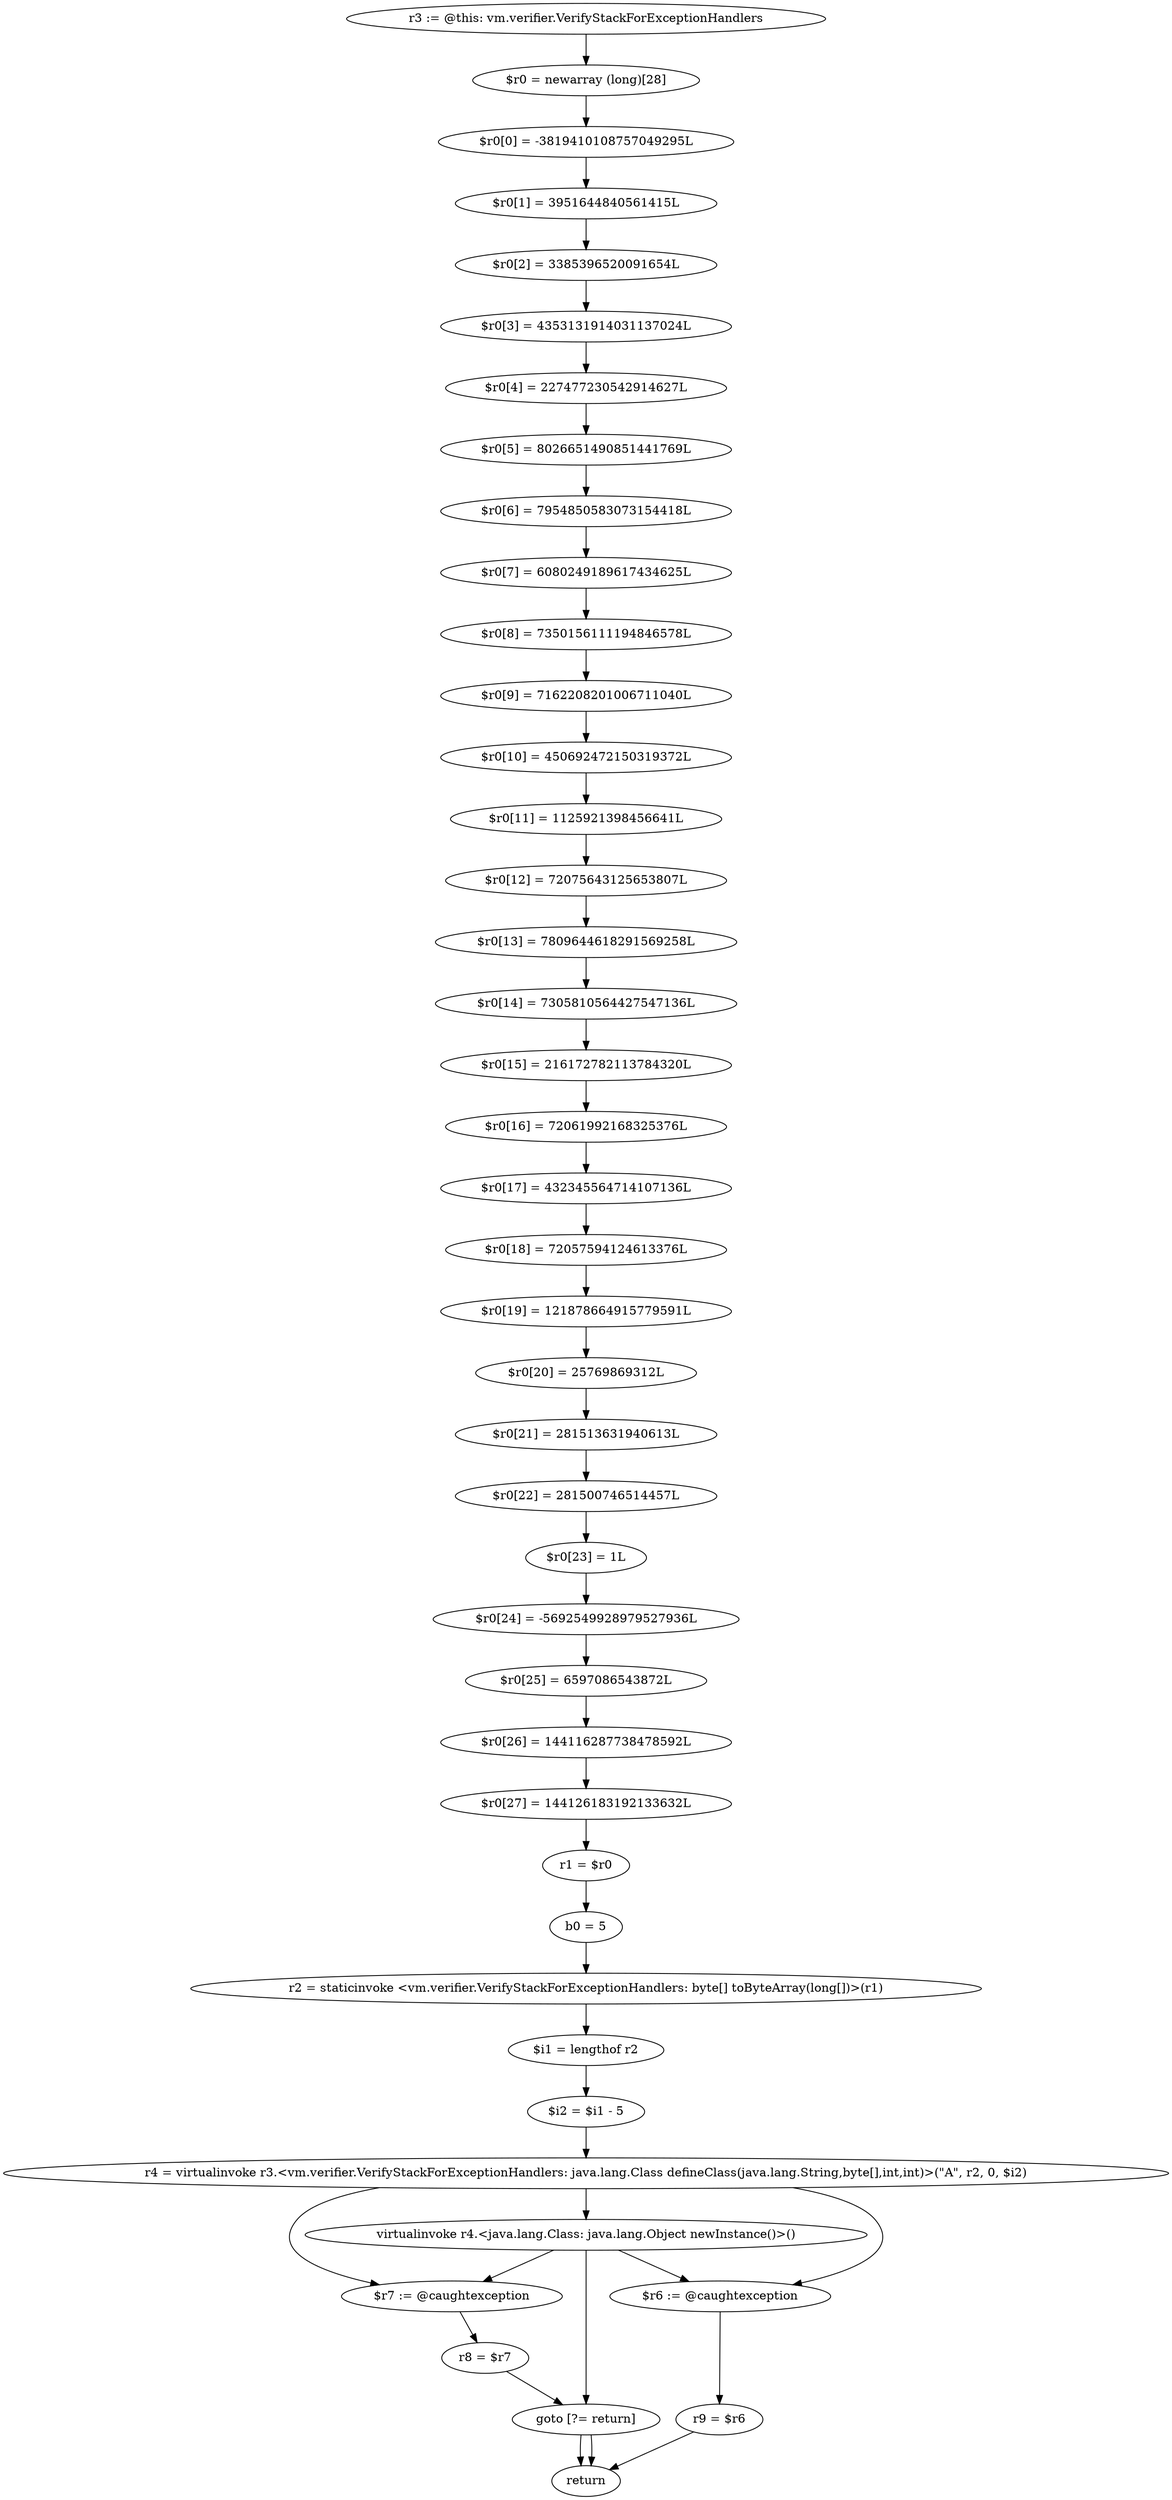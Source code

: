 digraph "unitGraph" {
    "r3 := @this: vm.verifier.VerifyStackForExceptionHandlers"
    "$r0 = newarray (long)[28]"
    "$r0[0] = -3819410108757049295L"
    "$r0[1] = 3951644840561415L"
    "$r0[2] = 3385396520091654L"
    "$r0[3] = 4353131914031137024L"
    "$r0[4] = 227477230542914627L"
    "$r0[5] = 8026651490851441769L"
    "$r0[6] = 7954850583073154418L"
    "$r0[7] = 6080249189617434625L"
    "$r0[8] = 7350156111194846578L"
    "$r0[9] = 7162208201006711040L"
    "$r0[10] = 450692472150319372L"
    "$r0[11] = 1125921398456641L"
    "$r0[12] = 72075643125653807L"
    "$r0[13] = 7809644618291569258L"
    "$r0[14] = 7305810564427547136L"
    "$r0[15] = 216172782113784320L"
    "$r0[16] = 72061992168325376L"
    "$r0[17] = 432345564714107136L"
    "$r0[18] = 72057594124613376L"
    "$r0[19] = 121878664915779591L"
    "$r0[20] = 25769869312L"
    "$r0[21] = 281513631940613L"
    "$r0[22] = 281500746514457L"
    "$r0[23] = 1L"
    "$r0[24] = -5692549928979527936L"
    "$r0[25] = 6597086543872L"
    "$r0[26] = 144116287738478592L"
    "$r0[27] = 144126183192133632L"
    "r1 = $r0"
    "b0 = 5"
    "r2 = staticinvoke <vm.verifier.VerifyStackForExceptionHandlers: byte[] toByteArray(long[])>(r1)"
    "$i1 = lengthof r2"
    "$i2 = $i1 - 5"
    "r4 = virtualinvoke r3.<vm.verifier.VerifyStackForExceptionHandlers: java.lang.Class defineClass(java.lang.String,byte[],int,int)>(\"A\", r2, 0, $i2)"
    "virtualinvoke r4.<java.lang.Class: java.lang.Object newInstance()>()"
    "goto [?= return]"
    "$r7 := @caughtexception"
    "r8 = $r7"
    "$r6 := @caughtexception"
    "r9 = $r6"
    "return"
    "r3 := @this: vm.verifier.VerifyStackForExceptionHandlers"->"$r0 = newarray (long)[28]";
    "$r0 = newarray (long)[28]"->"$r0[0] = -3819410108757049295L";
    "$r0[0] = -3819410108757049295L"->"$r0[1] = 3951644840561415L";
    "$r0[1] = 3951644840561415L"->"$r0[2] = 3385396520091654L";
    "$r0[2] = 3385396520091654L"->"$r0[3] = 4353131914031137024L";
    "$r0[3] = 4353131914031137024L"->"$r0[4] = 227477230542914627L";
    "$r0[4] = 227477230542914627L"->"$r0[5] = 8026651490851441769L";
    "$r0[5] = 8026651490851441769L"->"$r0[6] = 7954850583073154418L";
    "$r0[6] = 7954850583073154418L"->"$r0[7] = 6080249189617434625L";
    "$r0[7] = 6080249189617434625L"->"$r0[8] = 7350156111194846578L";
    "$r0[8] = 7350156111194846578L"->"$r0[9] = 7162208201006711040L";
    "$r0[9] = 7162208201006711040L"->"$r0[10] = 450692472150319372L";
    "$r0[10] = 450692472150319372L"->"$r0[11] = 1125921398456641L";
    "$r0[11] = 1125921398456641L"->"$r0[12] = 72075643125653807L";
    "$r0[12] = 72075643125653807L"->"$r0[13] = 7809644618291569258L";
    "$r0[13] = 7809644618291569258L"->"$r0[14] = 7305810564427547136L";
    "$r0[14] = 7305810564427547136L"->"$r0[15] = 216172782113784320L";
    "$r0[15] = 216172782113784320L"->"$r0[16] = 72061992168325376L";
    "$r0[16] = 72061992168325376L"->"$r0[17] = 432345564714107136L";
    "$r0[17] = 432345564714107136L"->"$r0[18] = 72057594124613376L";
    "$r0[18] = 72057594124613376L"->"$r0[19] = 121878664915779591L";
    "$r0[19] = 121878664915779591L"->"$r0[20] = 25769869312L";
    "$r0[20] = 25769869312L"->"$r0[21] = 281513631940613L";
    "$r0[21] = 281513631940613L"->"$r0[22] = 281500746514457L";
    "$r0[22] = 281500746514457L"->"$r0[23] = 1L";
    "$r0[23] = 1L"->"$r0[24] = -5692549928979527936L";
    "$r0[24] = -5692549928979527936L"->"$r0[25] = 6597086543872L";
    "$r0[25] = 6597086543872L"->"$r0[26] = 144116287738478592L";
    "$r0[26] = 144116287738478592L"->"$r0[27] = 144126183192133632L";
    "$r0[27] = 144126183192133632L"->"r1 = $r0";
    "r1 = $r0"->"b0 = 5";
    "b0 = 5"->"r2 = staticinvoke <vm.verifier.VerifyStackForExceptionHandlers: byte[] toByteArray(long[])>(r1)";
    "r2 = staticinvoke <vm.verifier.VerifyStackForExceptionHandlers: byte[] toByteArray(long[])>(r1)"->"$i1 = lengthof r2";
    "$i1 = lengthof r2"->"$i2 = $i1 - 5";
    "$i2 = $i1 - 5"->"r4 = virtualinvoke r3.<vm.verifier.VerifyStackForExceptionHandlers: java.lang.Class defineClass(java.lang.String,byte[],int,int)>(\"A\", r2, 0, $i2)";
    "r4 = virtualinvoke r3.<vm.verifier.VerifyStackForExceptionHandlers: java.lang.Class defineClass(java.lang.String,byte[],int,int)>(\"A\", r2, 0, $i2)"->"$r7 := @caughtexception";
    "r4 = virtualinvoke r3.<vm.verifier.VerifyStackForExceptionHandlers: java.lang.Class defineClass(java.lang.String,byte[],int,int)>(\"A\", r2, 0, $i2)"->"$r6 := @caughtexception";
    "r4 = virtualinvoke r3.<vm.verifier.VerifyStackForExceptionHandlers: java.lang.Class defineClass(java.lang.String,byte[],int,int)>(\"A\", r2, 0, $i2)"->"virtualinvoke r4.<java.lang.Class: java.lang.Object newInstance()>()";
    "virtualinvoke r4.<java.lang.Class: java.lang.Object newInstance()>()"->"$r7 := @caughtexception";
    "virtualinvoke r4.<java.lang.Class: java.lang.Object newInstance()>()"->"$r6 := @caughtexception";
    "virtualinvoke r4.<java.lang.Class: java.lang.Object newInstance()>()"->"goto [?= return]";
    "goto [?= return]"->"return";
    "$r7 := @caughtexception"->"r8 = $r7";
    "r8 = $r7"->"goto [?= return]";
    "goto [?= return]"->"return";
    "$r6 := @caughtexception"->"r9 = $r6";
    "r9 = $r6"->"return";
}
